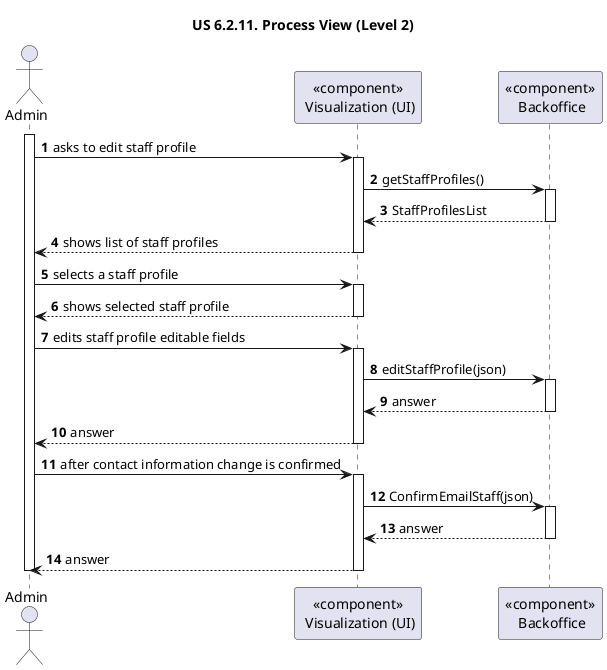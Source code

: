 @startuml
'https://plantuml.com/sequence-diagram

title "US 6.2.11. Process View (Level 2)"

autonumber

actor Admin as ADM
participant "<<component>>\n Visualization (UI)" as UI
participant "<<component>>\n Backoffice" as BACK

activate ADM
ADM -> UI : asks to edit staff profile
activate UI

UI -> BACK : getStaffProfiles()
activate BACK

BACK --> UI : StaffProfilesList
deactivate BACK


ADM <-- UI : shows list of staff profiles
deactivate UI


ADM -> UI : selects a staff profile
activate UI

ADM <-- UI : shows selected staff profile
deactivate UI


ADM -> UI : edits staff profile editable fields
activate UI

UI -> BACK : editStaffProfile(json)
activate BACK

BACK --> UI : answer
deactivate BACK

ADM <-- UI : answer
deactivate UI

ADM -> UI : after contact information change is confirmed
activate UI

UI -> BACK : ConfirmEmailStaff(json)
activate BACK

BACK --> UI : answer
deactivate BACK

ADM <-- UI : answer
deactivate UI
deactivate ADM

@enduml